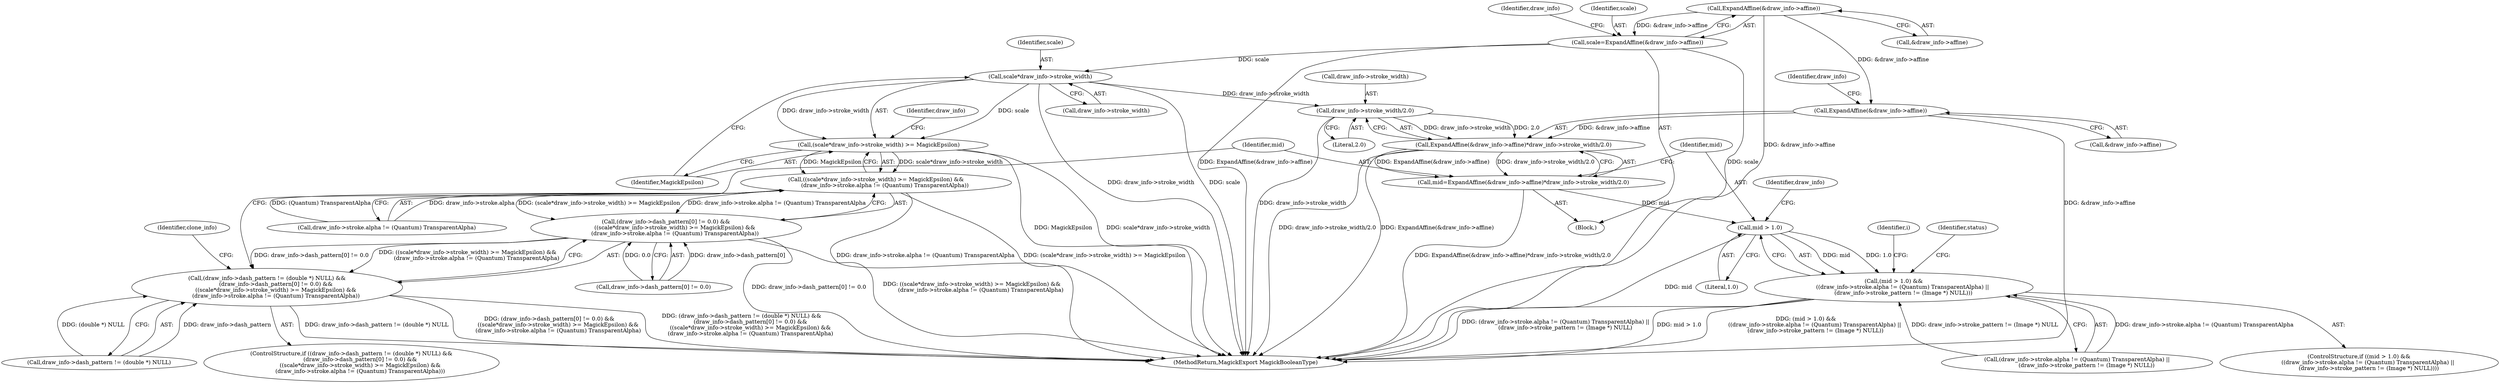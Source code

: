 digraph "0_ImageMagick_726812fa2fa7ce16bcf58f6e115f65427a1c0950_2@pointer" {
"1001346" [label="(Call,ExpandAffine(&draw_info->affine))"];
"1001344" [label="(Call,scale=ExpandAffine(&draw_info->affine))"];
"1001370" [label="(Call,scale*draw_info->stroke_width)"];
"1001369" [label="(Call,(scale*draw_info->stroke_width) >= MagickEpsilon)"];
"1001368" [label="(Call,((scale*draw_info->stroke_width) >= MagickEpsilon) &&\n          (draw_info->stroke.alpha != (Quantum) TransparentAlpha))"];
"1001360" [label="(Call,(draw_info->dash_pattern[0] != 0.0) &&\n          ((scale*draw_info->stroke_width) >= MagickEpsilon) &&\n          (draw_info->stroke.alpha != (Quantum) TransparentAlpha))"];
"1001352" [label="(Call,(draw_info->dash_pattern != (double *) NULL) &&\n          (draw_info->dash_pattern[0] != 0.0) &&\n          ((scale*draw_info->stroke_width) >= MagickEpsilon) &&\n          (draw_info->stroke.alpha != (Quantum) TransparentAlpha))"];
"1001434" [label="(Call,draw_info->stroke_width/2.0)"];
"1001428" [label="(Call,ExpandAffine(&draw_info->affine)*draw_info->stroke_width/2.0)"];
"1001426" [label="(Call,mid=ExpandAffine(&draw_info->affine)*draw_info->stroke_width/2.0)"];
"1001441" [label="(Call,mid > 1.0)"];
"1001440" [label="(Call,(mid > 1.0) &&\n          ((draw_info->stroke.alpha != (Quantum) TransparentAlpha) ||\n           (draw_info->stroke_pattern != (Image *) NULL)))"];
"1001429" [label="(Call,ExpandAffine(&draw_info->affine))"];
"1001434" [label="(Call,draw_info->stroke_width/2.0)"];
"1001465" [label="(Identifier,i)"];
"1001436" [label="(Identifier,draw_info)"];
"1001361" [label="(Call,draw_info->dash_pattern[0] != 0.0)"];
"1001353" [label="(Call,draw_info->dash_pattern != (double *) NULL)"];
"1001441" [label="(Call,mid > 1.0)"];
"1001372" [label="(Call,draw_info->stroke_width)"];
"1001429" [label="(Call,ExpandAffine(&draw_info->affine))"];
"1001371" [label="(Identifier,scale)"];
"1001370" [label="(Call,scale*draw_info->stroke_width)"];
"1001442" [label="(Identifier,mid)"];
"1001426" [label="(Call,mid=ExpandAffine(&draw_info->affine)*draw_info->stroke_width/2.0)"];
"1001629" [label="(MethodReturn,MagickExport MagickBooleanType)"];
"1001368" [label="(Call,((scale*draw_info->stroke_width) >= MagickEpsilon) &&\n          (draw_info->stroke.alpha != (Quantum) TransparentAlpha))"];
"1001430" [label="(Call,&draw_info->affine)"];
"1001376" [label="(Call,draw_info->stroke.alpha != (Quantum) TransparentAlpha)"];
"1001344" [label="(Call,scale=ExpandAffine(&draw_info->affine))"];
"1001334" [label="(Block,)"];
"1001355" [label="(Identifier,draw_info)"];
"1001448" [label="(Identifier,draw_info)"];
"1001444" [label="(Call,(draw_info->stroke.alpha != (Quantum) TransparentAlpha) ||\n           (draw_info->stroke_pattern != (Image *) NULL))"];
"1001599" [label="(Identifier,status)"];
"1001438" [label="(Literal,2.0)"];
"1001360" [label="(Call,(draw_info->dash_pattern[0] != 0.0) &&\n          ((scale*draw_info->stroke_width) >= MagickEpsilon) &&\n          (draw_info->stroke.alpha != (Quantum) TransparentAlpha))"];
"1001439" [label="(ControlStructure,if ((mid > 1.0) &&\n          ((draw_info->stroke.alpha != (Quantum) TransparentAlpha) ||\n           (draw_info->stroke_pattern != (Image *) NULL))))"];
"1001428" [label="(Call,ExpandAffine(&draw_info->affine)*draw_info->stroke_width/2.0)"];
"1001440" [label="(Call,(mid > 1.0) &&\n          ((draw_info->stroke.alpha != (Quantum) TransparentAlpha) ||\n           (draw_info->stroke_pattern != (Image *) NULL)))"];
"1001345" [label="(Identifier,scale)"];
"1001375" [label="(Identifier,MagickEpsilon)"];
"1001443" [label="(Literal,1.0)"];
"1001351" [label="(ControlStructure,if ((draw_info->dash_pattern != (double *) NULL) &&\n          (draw_info->dash_pattern[0] != 0.0) &&\n          ((scale*draw_info->stroke_width) >= MagickEpsilon) &&\n          (draw_info->stroke.alpha != (Quantum) TransparentAlpha)))"];
"1001435" [label="(Call,draw_info->stroke_width)"];
"1001379" [label="(Identifier,draw_info)"];
"1001369" [label="(Call,(scale*draw_info->stroke_width) >= MagickEpsilon)"];
"1001387" [label="(Identifier,clone_info)"];
"1001427" [label="(Identifier,mid)"];
"1001352" [label="(Call,(draw_info->dash_pattern != (double *) NULL) &&\n          (draw_info->dash_pattern[0] != 0.0) &&\n          ((scale*draw_info->stroke_width) >= MagickEpsilon) &&\n          (draw_info->stroke.alpha != (Quantum) TransparentAlpha))"];
"1001347" [label="(Call,&draw_info->affine)"];
"1001346" [label="(Call,ExpandAffine(&draw_info->affine))"];
"1001346" -> "1001344"  [label="AST: "];
"1001346" -> "1001347"  [label="CFG: "];
"1001347" -> "1001346"  [label="AST: "];
"1001344" -> "1001346"  [label="CFG: "];
"1001346" -> "1001629"  [label="DDG: &draw_info->affine"];
"1001346" -> "1001344"  [label="DDG: &draw_info->affine"];
"1001346" -> "1001429"  [label="DDG: &draw_info->affine"];
"1001344" -> "1001334"  [label="AST: "];
"1001345" -> "1001344"  [label="AST: "];
"1001355" -> "1001344"  [label="CFG: "];
"1001344" -> "1001629"  [label="DDG: ExpandAffine(&draw_info->affine)"];
"1001344" -> "1001629"  [label="DDG: scale"];
"1001344" -> "1001370"  [label="DDG: scale"];
"1001370" -> "1001369"  [label="AST: "];
"1001370" -> "1001372"  [label="CFG: "];
"1001371" -> "1001370"  [label="AST: "];
"1001372" -> "1001370"  [label="AST: "];
"1001375" -> "1001370"  [label="CFG: "];
"1001370" -> "1001629"  [label="DDG: scale"];
"1001370" -> "1001629"  [label="DDG: draw_info->stroke_width"];
"1001370" -> "1001369"  [label="DDG: scale"];
"1001370" -> "1001369"  [label="DDG: draw_info->stroke_width"];
"1001370" -> "1001434"  [label="DDG: draw_info->stroke_width"];
"1001369" -> "1001368"  [label="AST: "];
"1001369" -> "1001375"  [label="CFG: "];
"1001375" -> "1001369"  [label="AST: "];
"1001379" -> "1001369"  [label="CFG: "];
"1001368" -> "1001369"  [label="CFG: "];
"1001369" -> "1001629"  [label="DDG: MagickEpsilon"];
"1001369" -> "1001629"  [label="DDG: scale*draw_info->stroke_width"];
"1001369" -> "1001368"  [label="DDG: scale*draw_info->stroke_width"];
"1001369" -> "1001368"  [label="DDG: MagickEpsilon"];
"1001368" -> "1001360"  [label="AST: "];
"1001368" -> "1001376"  [label="CFG: "];
"1001376" -> "1001368"  [label="AST: "];
"1001360" -> "1001368"  [label="CFG: "];
"1001368" -> "1001629"  [label="DDG: draw_info->stroke.alpha != (Quantum) TransparentAlpha"];
"1001368" -> "1001629"  [label="DDG: (scale*draw_info->stroke_width) >= MagickEpsilon"];
"1001368" -> "1001360"  [label="DDG: (scale*draw_info->stroke_width) >= MagickEpsilon"];
"1001368" -> "1001360"  [label="DDG: draw_info->stroke.alpha != (Quantum) TransparentAlpha"];
"1001376" -> "1001368"  [label="DDG: draw_info->stroke.alpha"];
"1001376" -> "1001368"  [label="DDG: (Quantum) TransparentAlpha"];
"1001360" -> "1001352"  [label="AST: "];
"1001360" -> "1001361"  [label="CFG: "];
"1001361" -> "1001360"  [label="AST: "];
"1001352" -> "1001360"  [label="CFG: "];
"1001360" -> "1001629"  [label="DDG: draw_info->dash_pattern[0] != 0.0"];
"1001360" -> "1001629"  [label="DDG: ((scale*draw_info->stroke_width) >= MagickEpsilon) &&\n          (draw_info->stroke.alpha != (Quantum) TransparentAlpha)"];
"1001360" -> "1001352"  [label="DDG: draw_info->dash_pattern[0] != 0.0"];
"1001360" -> "1001352"  [label="DDG: ((scale*draw_info->stroke_width) >= MagickEpsilon) &&\n          (draw_info->stroke.alpha != (Quantum) TransparentAlpha)"];
"1001361" -> "1001360"  [label="DDG: draw_info->dash_pattern[0]"];
"1001361" -> "1001360"  [label="DDG: 0.0"];
"1001352" -> "1001351"  [label="AST: "];
"1001352" -> "1001353"  [label="CFG: "];
"1001353" -> "1001352"  [label="AST: "];
"1001387" -> "1001352"  [label="CFG: "];
"1001427" -> "1001352"  [label="CFG: "];
"1001352" -> "1001629"  [label="DDG: draw_info->dash_pattern != (double *) NULL"];
"1001352" -> "1001629"  [label="DDG: (draw_info->dash_pattern[0] != 0.0) &&\n          ((scale*draw_info->stroke_width) >= MagickEpsilon) &&\n          (draw_info->stroke.alpha != (Quantum) TransparentAlpha)"];
"1001352" -> "1001629"  [label="DDG: (draw_info->dash_pattern != (double *) NULL) &&\n          (draw_info->dash_pattern[0] != 0.0) &&\n          ((scale*draw_info->stroke_width) >= MagickEpsilon) &&\n          (draw_info->stroke.alpha != (Quantum) TransparentAlpha)"];
"1001353" -> "1001352"  [label="DDG: draw_info->dash_pattern"];
"1001353" -> "1001352"  [label="DDG: (double *) NULL"];
"1001434" -> "1001428"  [label="AST: "];
"1001434" -> "1001438"  [label="CFG: "];
"1001435" -> "1001434"  [label="AST: "];
"1001438" -> "1001434"  [label="AST: "];
"1001428" -> "1001434"  [label="CFG: "];
"1001434" -> "1001629"  [label="DDG: draw_info->stroke_width"];
"1001434" -> "1001428"  [label="DDG: draw_info->stroke_width"];
"1001434" -> "1001428"  [label="DDG: 2.0"];
"1001428" -> "1001426"  [label="AST: "];
"1001429" -> "1001428"  [label="AST: "];
"1001426" -> "1001428"  [label="CFG: "];
"1001428" -> "1001629"  [label="DDG: ExpandAffine(&draw_info->affine)"];
"1001428" -> "1001629"  [label="DDG: draw_info->stroke_width/2.0"];
"1001428" -> "1001426"  [label="DDG: ExpandAffine(&draw_info->affine)"];
"1001428" -> "1001426"  [label="DDG: draw_info->stroke_width/2.0"];
"1001429" -> "1001428"  [label="DDG: &draw_info->affine"];
"1001426" -> "1001334"  [label="AST: "];
"1001427" -> "1001426"  [label="AST: "];
"1001442" -> "1001426"  [label="CFG: "];
"1001426" -> "1001629"  [label="DDG: ExpandAffine(&draw_info->affine)*draw_info->stroke_width/2.0"];
"1001426" -> "1001441"  [label="DDG: mid"];
"1001441" -> "1001440"  [label="AST: "];
"1001441" -> "1001443"  [label="CFG: "];
"1001442" -> "1001441"  [label="AST: "];
"1001443" -> "1001441"  [label="AST: "];
"1001448" -> "1001441"  [label="CFG: "];
"1001440" -> "1001441"  [label="CFG: "];
"1001441" -> "1001629"  [label="DDG: mid"];
"1001441" -> "1001440"  [label="DDG: mid"];
"1001441" -> "1001440"  [label="DDG: 1.0"];
"1001440" -> "1001439"  [label="AST: "];
"1001440" -> "1001444"  [label="CFG: "];
"1001444" -> "1001440"  [label="AST: "];
"1001465" -> "1001440"  [label="CFG: "];
"1001599" -> "1001440"  [label="CFG: "];
"1001440" -> "1001629"  [label="DDG: (mid > 1.0) &&\n          ((draw_info->stroke.alpha != (Quantum) TransparentAlpha) ||\n           (draw_info->stroke_pattern != (Image *) NULL))"];
"1001440" -> "1001629"  [label="DDG: (draw_info->stroke.alpha != (Quantum) TransparentAlpha) ||\n           (draw_info->stroke_pattern != (Image *) NULL)"];
"1001440" -> "1001629"  [label="DDG: mid > 1.0"];
"1001444" -> "1001440"  [label="DDG: draw_info->stroke.alpha != (Quantum) TransparentAlpha"];
"1001444" -> "1001440"  [label="DDG: draw_info->stroke_pattern != (Image *) NULL"];
"1001429" -> "1001430"  [label="CFG: "];
"1001430" -> "1001429"  [label="AST: "];
"1001436" -> "1001429"  [label="CFG: "];
"1001429" -> "1001629"  [label="DDG: &draw_info->affine"];
}
